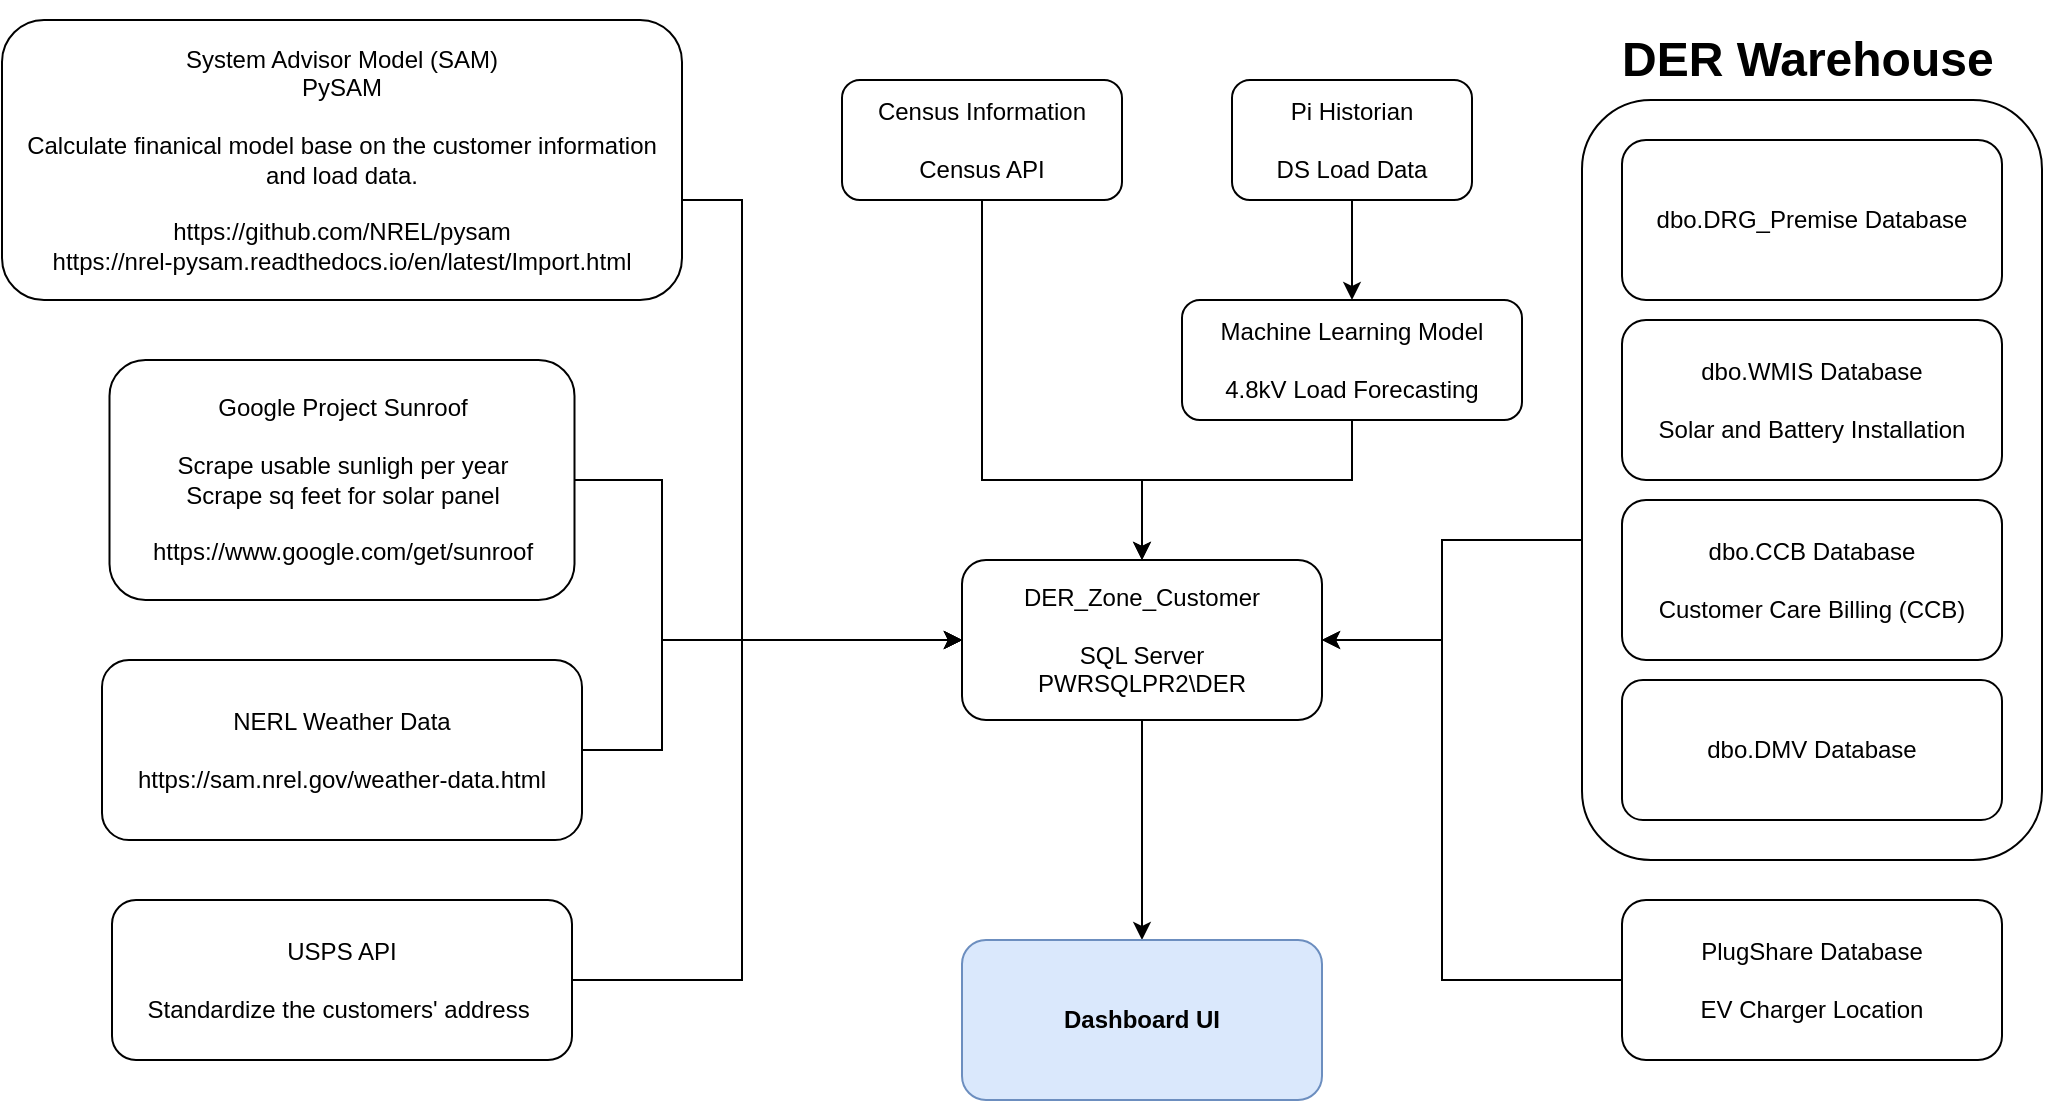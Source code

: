 <mxfile version="13.6.9" type="github">
  <diagram id="cv5JT8wxp_ijO6cPkIjN" name="Page-1">
    <mxGraphModel dx="1422" dy="735" grid="1" gridSize="10" guides="1" tooltips="1" connect="1" arrows="1" fold="1" page="1" pageScale="1" pageWidth="850" pageHeight="1100" math="0" shadow="0">
      <root>
        <mxCell id="0" />
        <mxCell id="1" parent="0" />
        <mxCell id="p4bWAFy9zHYNanwUaDmL-14" value="" style="rounded=1;whiteSpace=wrap;html=1;fillColor=none;align=left;dropTarget=1;container=0;" vertex="1" parent="1">
          <mxGeometry x="1000" y="130" width="230" height="380" as="geometry" />
        </mxCell>
        <mxCell id="p4bWAFy9zHYNanwUaDmL-22" style="edgeStyle=orthogonalEdgeStyle;rounded=0;orthogonalLoop=1;jettySize=auto;html=1;entryX=0;entryY=0.5;entryDx=0;entryDy=0;" edge="1" parent="1" source="p4bWAFy9zHYNanwUaDmL-1" target="p4bWAFy9zHYNanwUaDmL-3">
          <mxGeometry relative="1" as="geometry">
            <Array as="points">
              <mxPoint x="580" y="180" />
              <mxPoint x="580" y="400" />
            </Array>
          </mxGeometry>
        </mxCell>
        <mxCell id="p4bWAFy9zHYNanwUaDmL-1" value="&lt;span&gt;System Advisor Model (SAM)&lt;/span&gt;&lt;br&gt;&lt;span&gt;PySAM&lt;br&gt;&lt;br&gt;Calculate finanical model base on the customer information and load data.&lt;br&gt;&lt;/span&gt;&lt;br&gt;&lt;span&gt;https://github.com/NREL/pysam&lt;/span&gt;&lt;br&gt;&lt;span&gt;https://nrel-pysam.readthedocs.io/en/latest/Import.html&lt;/span&gt;" style="rounded=1;whiteSpace=wrap;html=1;" vertex="1" parent="1">
          <mxGeometry x="210" y="90" width="340" height="140" as="geometry" />
        </mxCell>
        <mxCell id="p4bWAFy9zHYNanwUaDmL-21" style="edgeStyle=orthogonalEdgeStyle;rounded=0;orthogonalLoop=1;jettySize=auto;html=1;entryX=0;entryY=0.5;entryDx=0;entryDy=0;" edge="1" parent="1" source="p4bWAFy9zHYNanwUaDmL-2" target="p4bWAFy9zHYNanwUaDmL-3">
          <mxGeometry relative="1" as="geometry">
            <Array as="points">
              <mxPoint x="540" y="320" />
              <mxPoint x="540" y="400" />
            </Array>
          </mxGeometry>
        </mxCell>
        <mxCell id="p4bWAFy9zHYNanwUaDmL-2" value="&lt;span&gt;Google Project Sunroof&lt;/span&gt;&lt;br&gt;&lt;br&gt;Scrape usable sunligh per year&lt;br&gt;Scrape sq feet for solar panel&lt;br&gt;&lt;br&gt;&lt;span&gt;https://www.google.com/get/sunroof&lt;/span&gt;" style="rounded=1;whiteSpace=wrap;html=1;" vertex="1" parent="1">
          <mxGeometry x="263.75" y="260" width="232.5" height="120" as="geometry" />
        </mxCell>
        <mxCell id="p4bWAFy9zHYNanwUaDmL-25" style="edgeStyle=orthogonalEdgeStyle;rounded=0;orthogonalLoop=1;jettySize=auto;html=1;" edge="1" parent="1" source="p4bWAFy9zHYNanwUaDmL-3" target="p4bWAFy9zHYNanwUaDmL-16">
          <mxGeometry relative="1" as="geometry" />
        </mxCell>
        <mxCell id="p4bWAFy9zHYNanwUaDmL-3" value="DER_Zone_Customer&lt;br&gt;&lt;br&gt;SQL Server&lt;br&gt;PWRSQLPR2\DER" style="rounded=1;whiteSpace=wrap;html=1;" vertex="1" parent="1">
          <mxGeometry x="690" y="360" width="180" height="80" as="geometry" />
        </mxCell>
        <mxCell id="p4bWAFy9zHYNanwUaDmL-4" value="&lt;span&gt;dbo.CCB Database&lt;br&gt;&lt;br&gt;Customer Care Billing (CCB)&lt;/span&gt;" style="rounded=1;whiteSpace=wrap;html=1;" vertex="1" parent="1">
          <mxGeometry x="1020" y="330" width="190" height="80" as="geometry" />
        </mxCell>
        <mxCell id="p4bWAFy9zHYNanwUaDmL-19" style="edgeStyle=orthogonalEdgeStyle;rounded=0;orthogonalLoop=1;jettySize=auto;html=1;entryX=0;entryY=0.5;entryDx=0;entryDy=0;" edge="1" parent="1" source="p4bWAFy9zHYNanwUaDmL-5" target="p4bWAFy9zHYNanwUaDmL-3">
          <mxGeometry relative="1" as="geometry">
            <Array as="points">
              <mxPoint x="580" y="570" />
              <mxPoint x="580" y="400" />
            </Array>
          </mxGeometry>
        </mxCell>
        <mxCell id="p4bWAFy9zHYNanwUaDmL-5" value="&lt;div&gt;USPS API&lt;br&gt;&lt;/div&gt;&lt;div&gt;&lt;br&gt;&lt;/div&gt;&lt;div&gt;Standardize the customers&#39; address&amp;nbsp;&lt;/div&gt;" style="rounded=1;whiteSpace=wrap;html=1;" vertex="1" parent="1">
          <mxGeometry x="265" y="530" width="230" height="80" as="geometry" />
        </mxCell>
        <mxCell id="p4bWAFy9zHYNanwUaDmL-6" value="&lt;span&gt;dbo.DRG_Premise Database&lt;/span&gt;" style="rounded=1;whiteSpace=wrap;html=1;" vertex="1" parent="1">
          <mxGeometry x="1020" y="150" width="190" height="80" as="geometry" />
        </mxCell>
        <mxCell id="p4bWAFy9zHYNanwUaDmL-7" value="&lt;span&gt;dbo.WMIS&amp;nbsp;&lt;/span&gt;Database&lt;span&gt;&lt;br&gt;&lt;br&gt;Solar and Battery Installation&lt;br&gt;&lt;/span&gt;" style="rounded=1;whiteSpace=wrap;html=1;" vertex="1" parent="1">
          <mxGeometry x="1020" y="240" width="190" height="80" as="geometry" />
        </mxCell>
        <mxCell id="p4bWAFy9zHYNanwUaDmL-31" style="edgeStyle=orthogonalEdgeStyle;rounded=0;orthogonalLoop=1;jettySize=auto;html=1;entryX=1;entryY=0.5;entryDx=0;entryDy=0;" edge="1" parent="1" source="p4bWAFy9zHYNanwUaDmL-8" target="p4bWAFy9zHYNanwUaDmL-3">
          <mxGeometry relative="1" as="geometry">
            <Array as="points">
              <mxPoint x="930" y="570" />
              <mxPoint x="930" y="400" />
            </Array>
          </mxGeometry>
        </mxCell>
        <mxCell id="p4bWAFy9zHYNanwUaDmL-8" value="&lt;span&gt;PlugShare&amp;nbsp;&lt;/span&gt;Database&lt;span&gt;&lt;br&gt;&lt;br&gt;EV Charger Location&lt;br&gt;&lt;/span&gt;" style="rounded=1;whiteSpace=wrap;html=1;" vertex="1" parent="1">
          <mxGeometry x="1020" y="530" width="190" height="80" as="geometry" />
        </mxCell>
        <mxCell id="p4bWAFy9zHYNanwUaDmL-10" value="&lt;span&gt;dbo.DMV Database&lt;br&gt;&lt;/span&gt;" style="rounded=1;whiteSpace=wrap;html=1;" vertex="1" parent="1">
          <mxGeometry x="1020" y="420" width="190" height="70" as="geometry" />
        </mxCell>
        <mxCell id="p4bWAFy9zHYNanwUaDmL-20" style="edgeStyle=orthogonalEdgeStyle;rounded=0;orthogonalLoop=1;jettySize=auto;html=1;entryX=0;entryY=0.5;entryDx=0;entryDy=0;" edge="1" parent="1" source="p4bWAFy9zHYNanwUaDmL-11" target="p4bWAFy9zHYNanwUaDmL-3">
          <mxGeometry relative="1" as="geometry">
            <mxPoint x="690" y="430" as="targetPoint" />
            <Array as="points">
              <mxPoint x="540" y="455" />
              <mxPoint x="540" y="400" />
            </Array>
          </mxGeometry>
        </mxCell>
        <mxCell id="p4bWAFy9zHYNanwUaDmL-11" value="NERL Weather Data&lt;br&gt;&lt;br&gt;https://sam.nrel.gov/weather-data.html" style="rounded=1;whiteSpace=wrap;html=1;" vertex="1" parent="1">
          <mxGeometry x="260" y="410" width="240" height="90" as="geometry" />
        </mxCell>
        <mxCell id="p4bWAFy9zHYNanwUaDmL-18" style="edgeStyle=orthogonalEdgeStyle;rounded=0;orthogonalLoop=1;jettySize=auto;html=1;entryX=1;entryY=0.5;entryDx=0;entryDy=0;" edge="1" parent="1" source="p4bWAFy9zHYNanwUaDmL-14" target="p4bWAFy9zHYNanwUaDmL-3">
          <mxGeometry relative="1" as="geometry">
            <Array as="points">
              <mxPoint x="930" y="350" />
              <mxPoint x="930" y="400" />
            </Array>
          </mxGeometry>
        </mxCell>
        <mxCell id="p4bWAFy9zHYNanwUaDmL-15" value="&lt;h1&gt;DER Warehouse&lt;/h1&gt;" style="text;html=1;strokeColor=none;fillColor=none;spacing=5;spacingTop=-20;whiteSpace=wrap;overflow=hidden;rounded=0;" vertex="1" parent="1">
          <mxGeometry x="1015" y="90" width="200" height="40" as="geometry" />
        </mxCell>
        <mxCell id="p4bWAFy9zHYNanwUaDmL-16" value="&lt;b&gt;Dashboard UI&lt;/b&gt;" style="rounded=1;whiteSpace=wrap;html=1;fillColor=#dae8fc;strokeColor=#6c8ebf;" vertex="1" parent="1">
          <mxGeometry x="690" y="550" width="180" height="80" as="geometry" />
        </mxCell>
        <mxCell id="p4bWAFy9zHYNanwUaDmL-27" style="edgeStyle=orthogonalEdgeStyle;rounded=0;orthogonalLoop=1;jettySize=auto;html=1;entryX=0.5;entryY=0;entryDx=0;entryDy=0;" edge="1" parent="1" source="p4bWAFy9zHYNanwUaDmL-17" target="p4bWAFy9zHYNanwUaDmL-26">
          <mxGeometry relative="1" as="geometry" />
        </mxCell>
        <mxCell id="p4bWAFy9zHYNanwUaDmL-17" value="Pi Historian&lt;br&gt;&lt;br&gt;DS Load Data" style="rounded=1;whiteSpace=wrap;html=1;fillColor=#FFFFFF;" vertex="1" parent="1">
          <mxGeometry x="825" y="120" width="120" height="60" as="geometry" />
        </mxCell>
        <mxCell id="p4bWAFy9zHYNanwUaDmL-28" style="edgeStyle=orthogonalEdgeStyle;rounded=0;orthogonalLoop=1;jettySize=auto;html=1;entryX=0.5;entryY=0;entryDx=0;entryDy=0;" edge="1" parent="1" source="p4bWAFy9zHYNanwUaDmL-26" target="p4bWAFy9zHYNanwUaDmL-3">
          <mxGeometry relative="1" as="geometry">
            <Array as="points">
              <mxPoint x="885" y="320" />
              <mxPoint x="780" y="320" />
            </Array>
          </mxGeometry>
        </mxCell>
        <mxCell id="p4bWAFy9zHYNanwUaDmL-26" value="Machine Learning Model&lt;br&gt;&lt;br&gt;4.8kV Load Forecasting" style="rounded=1;whiteSpace=wrap;html=1;fillColor=#FFFFFF;" vertex="1" parent="1">
          <mxGeometry x="800" y="230" width="170" height="60" as="geometry" />
        </mxCell>
        <mxCell id="p4bWAFy9zHYNanwUaDmL-30" style="edgeStyle=orthogonalEdgeStyle;rounded=0;orthogonalLoop=1;jettySize=auto;html=1;entryX=0.5;entryY=0;entryDx=0;entryDy=0;" edge="1" parent="1" source="p4bWAFy9zHYNanwUaDmL-29" target="p4bWAFy9zHYNanwUaDmL-3">
          <mxGeometry relative="1" as="geometry">
            <Array as="points">
              <mxPoint x="700" y="320" />
              <mxPoint x="780" y="320" />
            </Array>
          </mxGeometry>
        </mxCell>
        <mxCell id="p4bWAFy9zHYNanwUaDmL-29" value="Census Information&lt;br&gt;&lt;br&gt;Census API" style="rounded=1;whiteSpace=wrap;html=1;fillColor=#FFFFFF;" vertex="1" parent="1">
          <mxGeometry x="630" y="120" width="140" height="60" as="geometry" />
        </mxCell>
      </root>
    </mxGraphModel>
  </diagram>
</mxfile>
